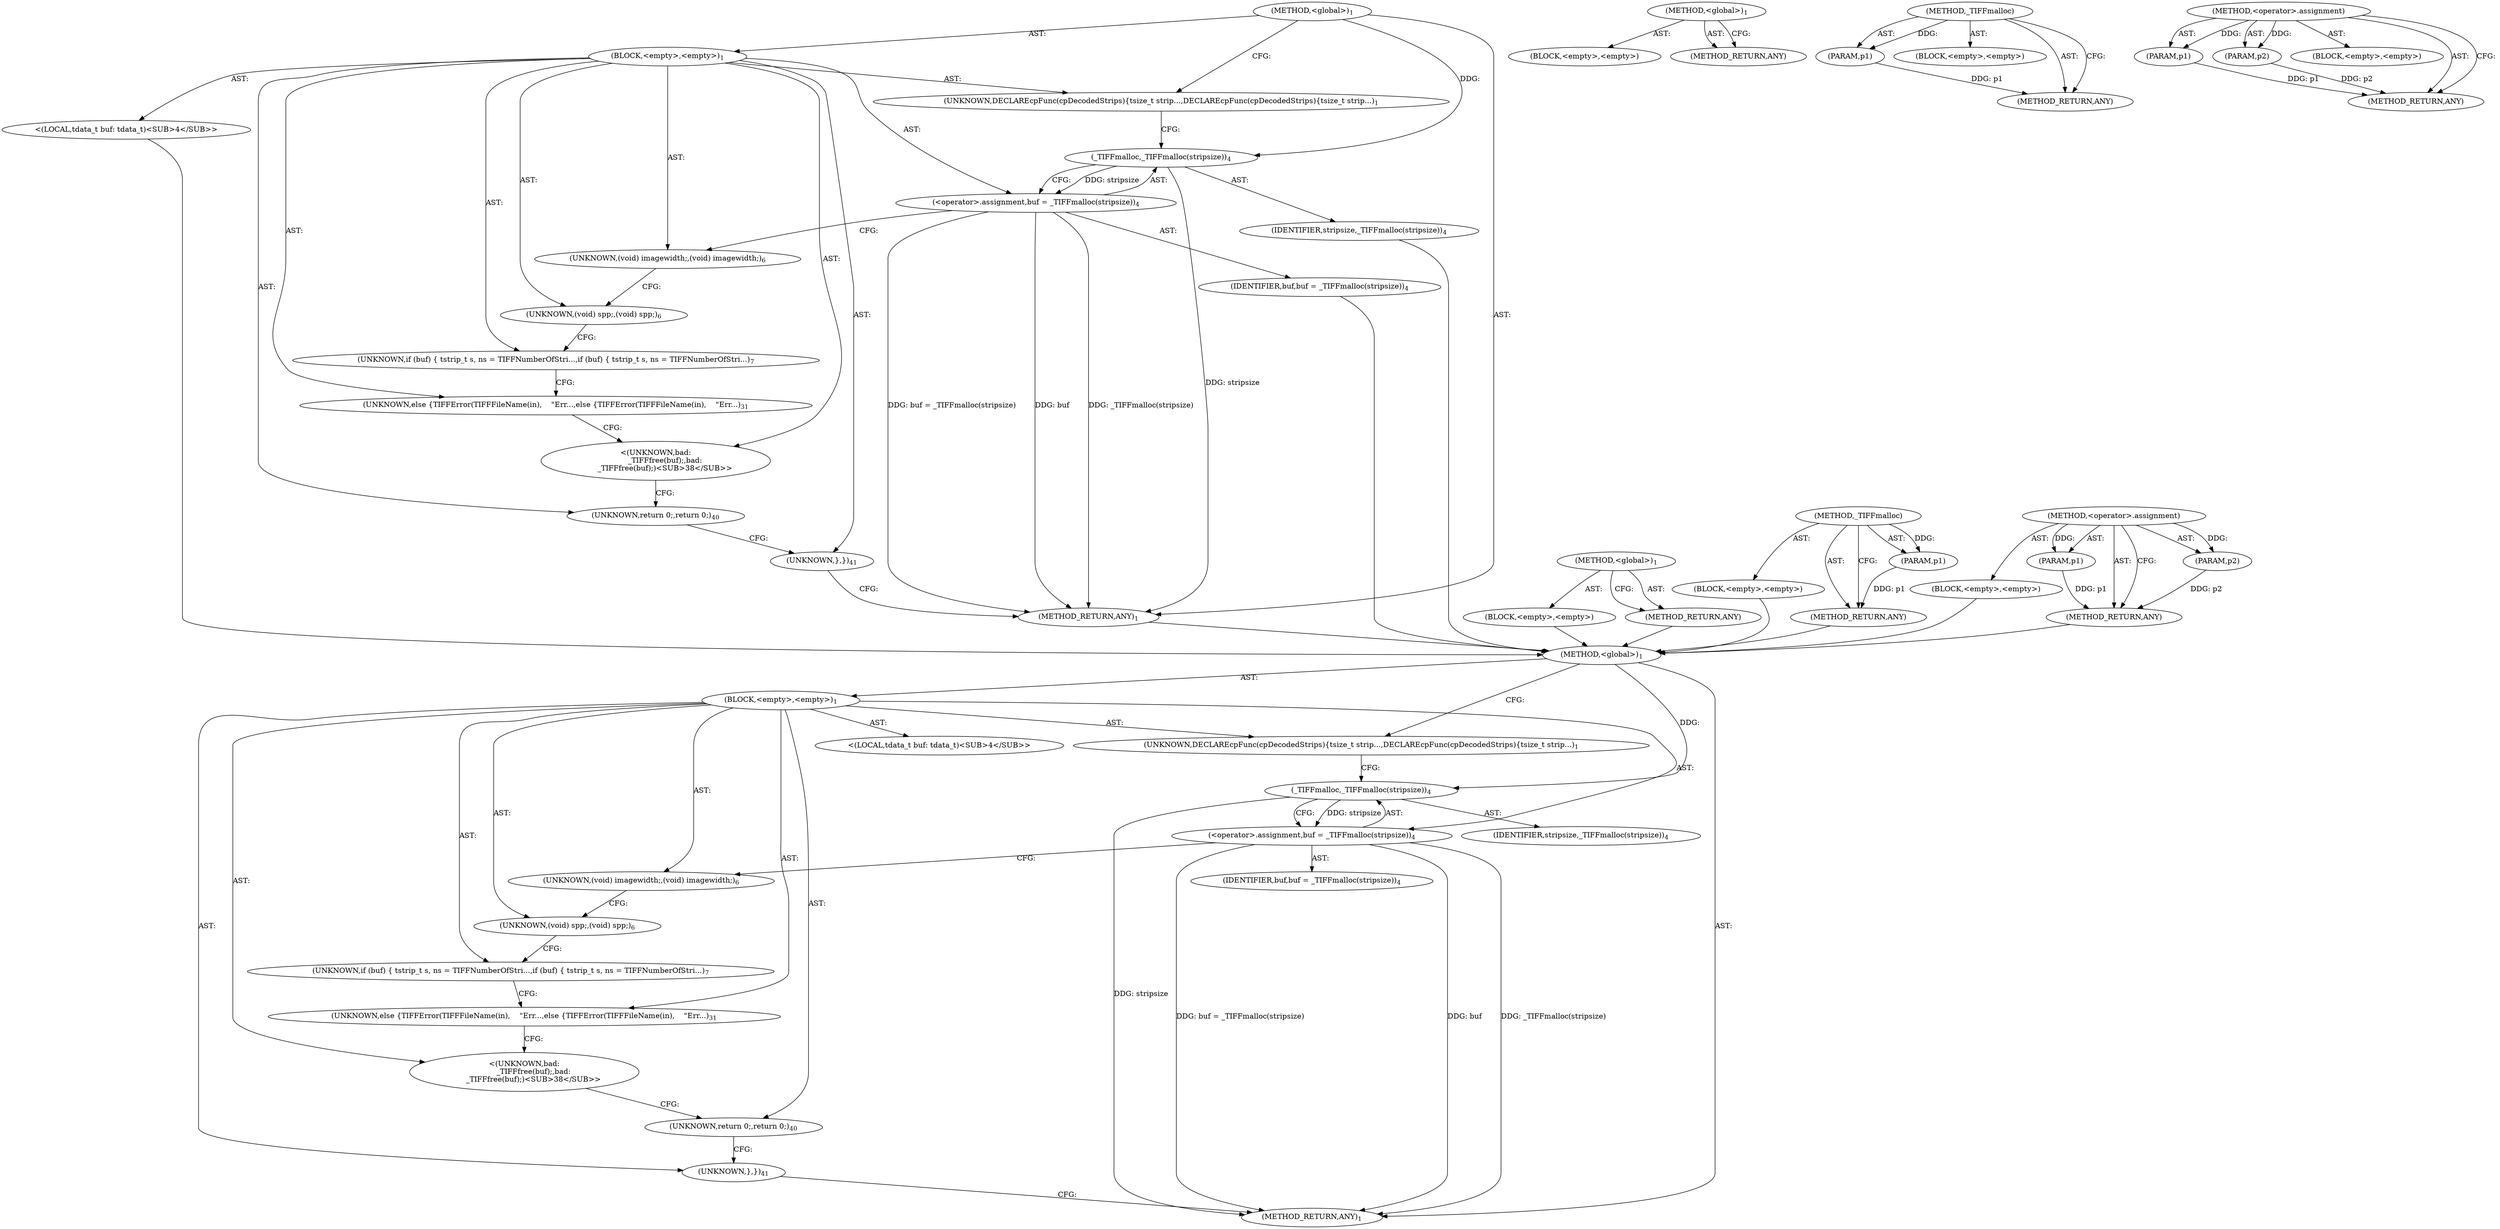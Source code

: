digraph "&lt;operator&gt;.assignment" {
vulnerable_6 [label=<(METHOD,&lt;global&gt;)<SUB>1</SUB>>];
vulnerable_7 [label=<(BLOCK,&lt;empty&gt;,&lt;empty&gt;)<SUB>1</SUB>>];
vulnerable_8 [label=<(UNKNOWN,DECLAREcpFunc(cpDecodedStrips)
{
	tsize_t strip...,DECLAREcpFunc(cpDecodedStrips)
{
	tsize_t strip...)<SUB>1</SUB>>];
vulnerable_9 [label="<(LOCAL,tdata_t buf: tdata_t)<SUB>4</SUB>>"];
vulnerable_10 [label=<(&lt;operator&gt;.assignment,buf = _TIFFmalloc(stripsize))<SUB>4</SUB>>];
vulnerable_11 [label=<(IDENTIFIER,buf,buf = _TIFFmalloc(stripsize))<SUB>4</SUB>>];
vulnerable_12 [label=<(_TIFFmalloc,_TIFFmalloc(stripsize))<SUB>4</SUB>>];
vulnerable_13 [label=<(IDENTIFIER,stripsize,_TIFFmalloc(stripsize))<SUB>4</SUB>>];
vulnerable_14 [label=<(UNKNOWN,(void) imagewidth;,(void) imagewidth;)<SUB>6</SUB>>];
vulnerable_15 [label=<(UNKNOWN,(void) spp;,(void) spp;)<SUB>6</SUB>>];
vulnerable_16 [label=<(UNKNOWN,if (buf) {
 		tstrip_t s, ns = TIFFNumberOfStri...,if (buf) {
 		tstrip_t s, ns = TIFFNumberOfStri...)<SUB>7</SUB>>];
vulnerable_17 [label=<(UNKNOWN,else {
		TIFFError(TIFFFileName(in),
		    &quot;Err...,else {
		TIFFError(TIFFFileName(in),
		    &quot;Err...)<SUB>31</SUB>>];
vulnerable_18 [label="<(UNKNOWN,bad:
	_TIFFfree(buf);,bad:
	_TIFFfree(buf);)<SUB>38</SUB>>"];
vulnerable_19 [label=<(UNKNOWN,return 0;,return 0;)<SUB>40</SUB>>];
vulnerable_20 [label=<(UNKNOWN,},})<SUB>41</SUB>>];
vulnerable_21 [label=<(METHOD_RETURN,ANY)<SUB>1</SUB>>];
vulnerable_28 [label=<(METHOD,&lt;global&gt;)<SUB>1</SUB>>];
vulnerable_29 [label=<(BLOCK,&lt;empty&gt;,&lt;empty&gt;)>];
vulnerable_30 [label=<(METHOD_RETURN,ANY)>];
vulnerable_39 [label=<(METHOD,_TIFFmalloc)>];
vulnerable_40 [label=<(PARAM,p1)>];
vulnerable_41 [label=<(BLOCK,&lt;empty&gt;,&lt;empty&gt;)>];
vulnerable_42 [label=<(METHOD_RETURN,ANY)>];
vulnerable_34 [label=<(METHOD,&lt;operator&gt;.assignment)>];
vulnerable_35 [label=<(PARAM,p1)>];
vulnerable_36 [label=<(PARAM,p2)>];
vulnerable_37 [label=<(BLOCK,&lt;empty&gt;,&lt;empty&gt;)>];
vulnerable_38 [label=<(METHOD_RETURN,ANY)>];
fixed_6 [label=<(METHOD,&lt;global&gt;)<SUB>1</SUB>>];
fixed_7 [label=<(BLOCK,&lt;empty&gt;,&lt;empty&gt;)<SUB>1</SUB>>];
fixed_8 [label=<(UNKNOWN,DECLAREcpFunc(cpDecodedStrips)
{
	tsize_t strip...,DECLAREcpFunc(cpDecodedStrips)
{
	tsize_t strip...)<SUB>1</SUB>>];
fixed_9 [label="<(LOCAL,tdata_t buf: tdata_t)<SUB>4</SUB>>"];
fixed_10 [label=<(&lt;operator&gt;.assignment,buf = _TIFFmalloc(stripsize))<SUB>4</SUB>>];
fixed_11 [label=<(IDENTIFIER,buf,buf = _TIFFmalloc(stripsize))<SUB>4</SUB>>];
fixed_12 [label=<(_TIFFmalloc,_TIFFmalloc(stripsize))<SUB>4</SUB>>];
fixed_13 [label=<(IDENTIFIER,stripsize,_TIFFmalloc(stripsize))<SUB>4</SUB>>];
fixed_14 [label=<(UNKNOWN,(void) imagewidth;,(void) imagewidth;)<SUB>6</SUB>>];
fixed_15 [label=<(UNKNOWN,(void) spp;,(void) spp;)<SUB>6</SUB>>];
fixed_16 [label=<(UNKNOWN,if (buf) {
 		tstrip_t s, ns = TIFFNumberOfStri...,if (buf) {
 		tstrip_t s, ns = TIFFNumberOfStri...)<SUB>7</SUB>>];
fixed_17 [label=<(UNKNOWN,else {
		TIFFError(TIFFFileName(in),
		    &quot;Err...,else {
		TIFFError(TIFFFileName(in),
		    &quot;Err...)<SUB>31</SUB>>];
fixed_18 [label="<(UNKNOWN,bad:
	_TIFFfree(buf);,bad:
	_TIFFfree(buf);)<SUB>38</SUB>>"];
fixed_19 [label=<(UNKNOWN,return 0;,return 0;)<SUB>40</SUB>>];
fixed_20 [label=<(UNKNOWN,},})<SUB>41</SUB>>];
fixed_21 [label=<(METHOD_RETURN,ANY)<SUB>1</SUB>>];
fixed_28 [label=<(METHOD,&lt;global&gt;)<SUB>1</SUB>>];
fixed_29 [label=<(BLOCK,&lt;empty&gt;,&lt;empty&gt;)>];
fixed_30 [label=<(METHOD_RETURN,ANY)>];
fixed_39 [label=<(METHOD,_TIFFmalloc)>];
fixed_40 [label=<(PARAM,p1)>];
fixed_41 [label=<(BLOCK,&lt;empty&gt;,&lt;empty&gt;)>];
fixed_42 [label=<(METHOD_RETURN,ANY)>];
fixed_34 [label=<(METHOD,&lt;operator&gt;.assignment)>];
fixed_35 [label=<(PARAM,p1)>];
fixed_36 [label=<(PARAM,p2)>];
fixed_37 [label=<(BLOCK,&lt;empty&gt;,&lt;empty&gt;)>];
fixed_38 [label=<(METHOD_RETURN,ANY)>];
vulnerable_6 -> vulnerable_7  [key=0, label="AST: "];
vulnerable_6 -> vulnerable_21  [key=0, label="AST: "];
vulnerable_6 -> vulnerable_8  [key=0, label="CFG: "];
vulnerable_6 -> vulnerable_12  [key=0, label="DDG: "];
vulnerable_7 -> vulnerable_8  [key=0, label="AST: "];
vulnerable_7 -> vulnerable_9  [key=0, label="AST: "];
vulnerable_7 -> vulnerable_10  [key=0, label="AST: "];
vulnerable_7 -> vulnerable_14  [key=0, label="AST: "];
vulnerable_7 -> vulnerable_15  [key=0, label="AST: "];
vulnerable_7 -> vulnerable_16  [key=0, label="AST: "];
vulnerable_7 -> vulnerable_17  [key=0, label="AST: "];
vulnerable_7 -> vulnerable_18  [key=0, label="AST: "];
vulnerable_7 -> vulnerable_19  [key=0, label="AST: "];
vulnerable_7 -> vulnerable_20  [key=0, label="AST: "];
vulnerable_8 -> vulnerable_12  [key=0, label="CFG: "];
vulnerable_9 -> fixed_6  [key=0];
vulnerable_10 -> vulnerable_11  [key=0, label="AST: "];
vulnerable_10 -> vulnerable_12  [key=0, label="AST: "];
vulnerable_10 -> vulnerable_14  [key=0, label="CFG: "];
vulnerable_10 -> vulnerable_21  [key=0, label="DDG: buf"];
vulnerable_10 -> vulnerable_21  [key=1, label="DDG: _TIFFmalloc(stripsize)"];
vulnerable_10 -> vulnerable_21  [key=2, label="DDG: buf = _TIFFmalloc(stripsize)"];
vulnerable_11 -> fixed_6  [key=0];
vulnerable_12 -> vulnerable_13  [key=0, label="AST: "];
vulnerable_12 -> vulnerable_10  [key=0, label="CFG: "];
vulnerable_12 -> vulnerable_10  [key=1, label="DDG: stripsize"];
vulnerable_12 -> vulnerable_21  [key=0, label="DDG: stripsize"];
vulnerable_13 -> fixed_6  [key=0];
vulnerable_14 -> vulnerable_15  [key=0, label="CFG: "];
vulnerable_15 -> vulnerable_16  [key=0, label="CFG: "];
vulnerable_16 -> vulnerable_17  [key=0, label="CFG: "];
vulnerable_17 -> vulnerable_18  [key=0, label="CFG: "];
vulnerable_18 -> vulnerable_19  [key=0, label="CFG: "];
vulnerable_19 -> vulnerable_20  [key=0, label="CFG: "];
vulnerable_20 -> vulnerable_21  [key=0, label="CFG: "];
vulnerable_21 -> fixed_6  [key=0];
vulnerable_28 -> vulnerable_29  [key=0, label="AST: "];
vulnerable_28 -> vulnerable_30  [key=0, label="AST: "];
vulnerable_28 -> vulnerable_30  [key=1, label="CFG: "];
vulnerable_29 -> fixed_6  [key=0];
vulnerable_30 -> fixed_6  [key=0];
vulnerable_39 -> vulnerable_40  [key=0, label="AST: "];
vulnerable_39 -> vulnerable_40  [key=1, label="DDG: "];
vulnerable_39 -> vulnerable_41  [key=0, label="AST: "];
vulnerable_39 -> vulnerable_42  [key=0, label="AST: "];
vulnerable_39 -> vulnerable_42  [key=1, label="CFG: "];
vulnerable_40 -> vulnerable_42  [key=0, label="DDG: p1"];
vulnerable_41 -> fixed_6  [key=0];
vulnerable_42 -> fixed_6  [key=0];
vulnerable_34 -> vulnerable_35  [key=0, label="AST: "];
vulnerable_34 -> vulnerable_35  [key=1, label="DDG: "];
vulnerable_34 -> vulnerable_37  [key=0, label="AST: "];
vulnerable_34 -> vulnerable_36  [key=0, label="AST: "];
vulnerable_34 -> vulnerable_36  [key=1, label="DDG: "];
vulnerable_34 -> vulnerable_38  [key=0, label="AST: "];
vulnerable_34 -> vulnerable_38  [key=1, label="CFG: "];
vulnerable_35 -> vulnerable_38  [key=0, label="DDG: p1"];
vulnerable_36 -> vulnerable_38  [key=0, label="DDG: p2"];
vulnerable_37 -> fixed_6  [key=0];
vulnerable_38 -> fixed_6  [key=0];
fixed_6 -> fixed_7  [key=0, label="AST: "];
fixed_6 -> fixed_21  [key=0, label="AST: "];
fixed_6 -> fixed_8  [key=0, label="CFG: "];
fixed_6 -> fixed_12  [key=0, label="DDG: "];
fixed_7 -> fixed_8  [key=0, label="AST: "];
fixed_7 -> fixed_9  [key=0, label="AST: "];
fixed_7 -> fixed_10  [key=0, label="AST: "];
fixed_7 -> fixed_14  [key=0, label="AST: "];
fixed_7 -> fixed_15  [key=0, label="AST: "];
fixed_7 -> fixed_16  [key=0, label="AST: "];
fixed_7 -> fixed_17  [key=0, label="AST: "];
fixed_7 -> fixed_18  [key=0, label="AST: "];
fixed_7 -> fixed_19  [key=0, label="AST: "];
fixed_7 -> fixed_20  [key=0, label="AST: "];
fixed_8 -> fixed_12  [key=0, label="CFG: "];
fixed_10 -> fixed_11  [key=0, label="AST: "];
fixed_10 -> fixed_12  [key=0, label="AST: "];
fixed_10 -> fixed_14  [key=0, label="CFG: "];
fixed_10 -> fixed_21  [key=0, label="DDG: buf"];
fixed_10 -> fixed_21  [key=1, label="DDG: _TIFFmalloc(stripsize)"];
fixed_10 -> fixed_21  [key=2, label="DDG: buf = _TIFFmalloc(stripsize)"];
fixed_12 -> fixed_13  [key=0, label="AST: "];
fixed_12 -> fixed_10  [key=0, label="CFG: "];
fixed_12 -> fixed_10  [key=1, label="DDG: stripsize"];
fixed_12 -> fixed_21  [key=0, label="DDG: stripsize"];
fixed_14 -> fixed_15  [key=0, label="CFG: "];
fixed_15 -> fixed_16  [key=0, label="CFG: "];
fixed_16 -> fixed_17  [key=0, label="CFG: "];
fixed_17 -> fixed_18  [key=0, label="CFG: "];
fixed_18 -> fixed_19  [key=0, label="CFG: "];
fixed_19 -> fixed_20  [key=0, label="CFG: "];
fixed_20 -> fixed_21  [key=0, label="CFG: "];
fixed_28 -> fixed_29  [key=0, label="AST: "];
fixed_28 -> fixed_30  [key=0, label="AST: "];
fixed_28 -> fixed_30  [key=1, label="CFG: "];
fixed_39 -> fixed_40  [key=0, label="AST: "];
fixed_39 -> fixed_40  [key=1, label="DDG: "];
fixed_39 -> fixed_41  [key=0, label="AST: "];
fixed_39 -> fixed_42  [key=0, label="AST: "];
fixed_39 -> fixed_42  [key=1, label="CFG: "];
fixed_40 -> fixed_42  [key=0, label="DDG: p1"];
fixed_34 -> fixed_35  [key=0, label="AST: "];
fixed_34 -> fixed_35  [key=1, label="DDG: "];
fixed_34 -> fixed_37  [key=0, label="AST: "];
fixed_34 -> fixed_36  [key=0, label="AST: "];
fixed_34 -> fixed_36  [key=1, label="DDG: "];
fixed_34 -> fixed_38  [key=0, label="AST: "];
fixed_34 -> fixed_38  [key=1, label="CFG: "];
fixed_35 -> fixed_38  [key=0, label="DDG: p1"];
fixed_36 -> fixed_38  [key=0, label="DDG: p2"];
}
